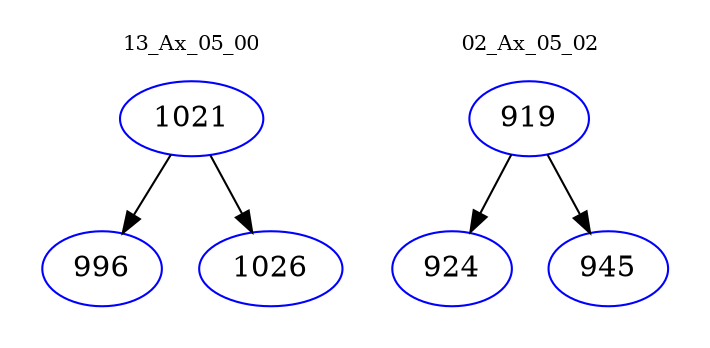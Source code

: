 digraph{
subgraph cluster_0 {
color = white
label = "13_Ax_05_00";
fontsize=10;
T0_1021 [label="1021", color="blue"]
T0_1021 -> T0_996 [color="black"]
T0_996 [label="996", color="blue"]
T0_1021 -> T0_1026 [color="black"]
T0_1026 [label="1026", color="blue"]
}
subgraph cluster_1 {
color = white
label = "02_Ax_05_02";
fontsize=10;
T1_919 [label="919", color="blue"]
T1_919 -> T1_924 [color="black"]
T1_924 [label="924", color="blue"]
T1_919 -> T1_945 [color="black"]
T1_945 [label="945", color="blue"]
}
}
